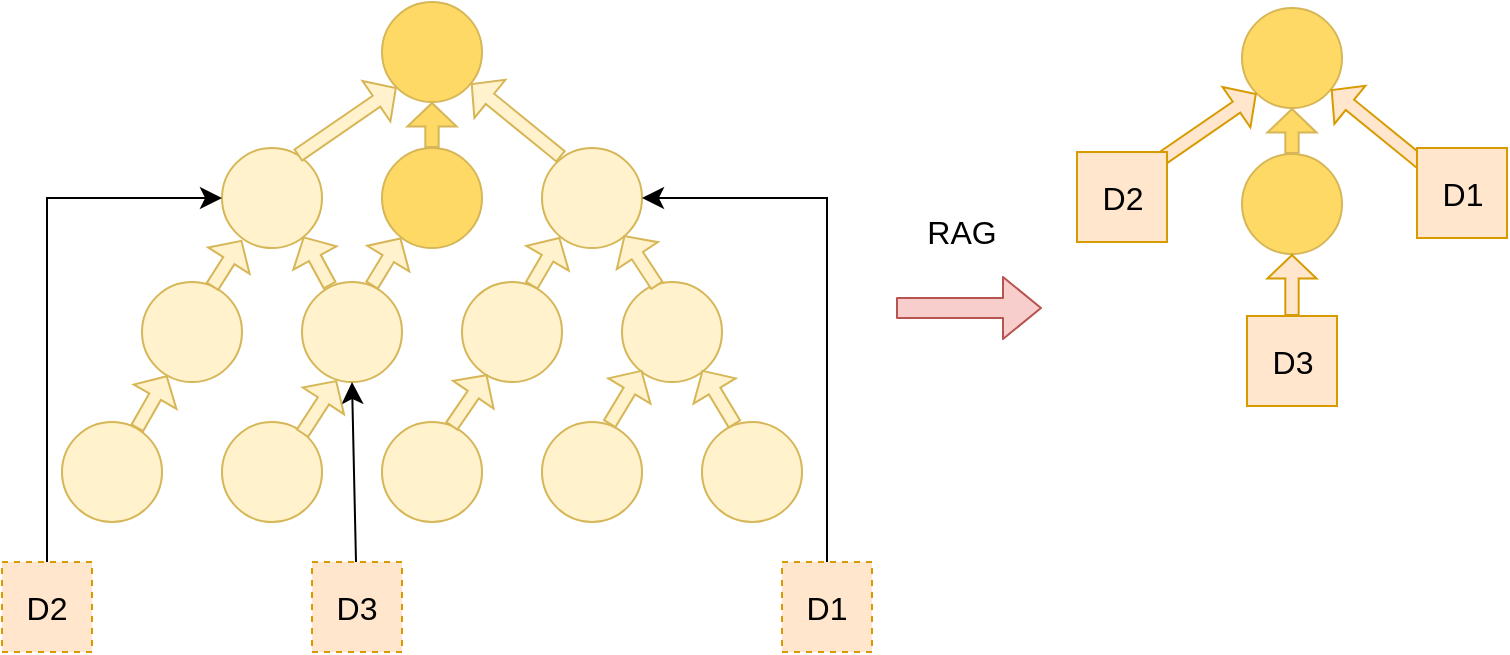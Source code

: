 <mxfile version="24.7.16">
  <diagram name="第 1 页" id="oYmZBDzLEDnLIbyE7Xty">
    <mxGraphModel dx="2128" dy="134" grid="1" gridSize="10" guides="1" tooltips="1" connect="1" arrows="1" fold="1" page="0" pageScale="1" pageWidth="1169" pageHeight="827" math="1" shadow="0">
      <root>
        <mxCell id="0" />
        <mxCell id="1" parent="0" />
        <UserObject label="" tags="Background" id="f0TI_fBVNnKS0ru_FoyS-49">
          <mxCell style="vsdxID=113;edgeStyle=none;startArrow=none;endArrow=classic;strokeWidth=1;strokeColor=#b85450;spacingTop=0;spacingBottom=0;spacingLeft=0;spacingRight=0;verticalAlign=middle;html=1;labelBackgroundColor=#ffffff;rounded=1;shape=flexArrow;fillColor=#f8cecc;fontSize=16;" edge="1" parent="1">
            <mxGeometry relative="1" as="geometry">
              <mxPoint x="-34" y="102" as="offset" />
              <Array as="points" />
              <mxPoint x="97" y="1213" as="sourcePoint" />
              <mxPoint x="170" y="1213" as="targetPoint" />
            </mxGeometry>
          </mxCell>
        </UserObject>
        <mxCell id="f0TI_fBVNnKS0ru_FoyS-50" value="" style="ellipse;whiteSpace=wrap;html=1;aspect=fixed;fillColor=#FFF2CC;strokeColor=#d6b656;fontSize=16;" vertex="1" parent="1">
          <mxGeometry x="-240" y="1133" width="50" height="50" as="geometry" />
        </mxCell>
        <mxCell id="f0TI_fBVNnKS0ru_FoyS-51" value="" style="ellipse;whiteSpace=wrap;html=1;aspect=fixed;fillColor=#FFF2CC;strokeColor=#d6b656;fontSize=16;" vertex="1" parent="1">
          <mxGeometry x="-280" y="1200" width="50" height="50" as="geometry" />
        </mxCell>
        <mxCell id="f0TI_fBVNnKS0ru_FoyS-52" style="edgeStyle=none;curved=1;rounded=0;orthogonalLoop=1;jettySize=auto;html=1;fontSize=16;shape=flexArrow;width=6.667;endSize=3.58;endWidth=16.889;fillColor=#fff2cc;strokeColor=#d6b656;gradientDirection=radial;" edge="1" parent="1" source="f0TI_fBVNnKS0ru_FoyS-53" target="f0TI_fBVNnKS0ru_FoyS-51">
          <mxGeometry relative="1" as="geometry" />
        </mxCell>
        <mxCell id="f0TI_fBVNnKS0ru_FoyS-53" value="" style="ellipse;whiteSpace=wrap;html=1;aspect=fixed;fillColor=#FFF2CC;strokeColor=#d6b656;fontSize=16;" vertex="1" parent="1">
          <mxGeometry x="-320" y="1270" width="50" height="50" as="geometry" />
        </mxCell>
        <mxCell id="f0TI_fBVNnKS0ru_FoyS-54" value="" style="ellipse;whiteSpace=wrap;html=1;aspect=fixed;fillColor=#FFF2CC;strokeColor=#d6b656;fontSize=16;" vertex="1" parent="1">
          <mxGeometry x="-240" y="1270" width="50" height="50" as="geometry" />
        </mxCell>
        <mxCell id="f0TI_fBVNnKS0ru_FoyS-55" value="" style="ellipse;whiteSpace=wrap;html=1;aspect=fixed;fillColor=#FFF2CC;strokeColor=#d6b656;fontSize=16;" vertex="1" parent="1">
          <mxGeometry x="-200" y="1200" width="50" height="50" as="geometry" />
        </mxCell>
        <mxCell id="f0TI_fBVNnKS0ru_FoyS-56" value="" style="ellipse;whiteSpace=wrap;html=1;aspect=fixed;fillColor=#FFF2CC;strokeColor=#d6b656;fontSize=16;" vertex="1" parent="1">
          <mxGeometry x="-160" y="1270" width="50" height="50" as="geometry" />
        </mxCell>
        <mxCell id="f0TI_fBVNnKS0ru_FoyS-57" value="" style="ellipse;whiteSpace=wrap;html=1;aspect=fixed;fillColor=#FFF2CC;strokeColor=#d6b656;align=center;verticalAlign=middle;fontFamily=Helvetica;fontSize=16;" vertex="1" parent="1">
          <mxGeometry x="-80" y="1270" width="50" height="50" as="geometry" />
        </mxCell>
        <mxCell id="f0TI_fBVNnKS0ru_FoyS-58" value="" style="ellipse;whiteSpace=wrap;html=1;aspect=fixed;fillColor=#FFF2CC;strokeColor=#d6b656;align=center;verticalAlign=middle;fontFamily=Helvetica;fontSize=16;" vertex="1" parent="1">
          <mxGeometry y="1270" width="50" height="50" as="geometry" />
        </mxCell>
        <mxCell id="f0TI_fBVNnKS0ru_FoyS-59" value="" style="ellipse;whiteSpace=wrap;html=1;aspect=fixed;fillColor=#FFF2CC;strokeColor=#d6b656;fontSize=16;" vertex="1" parent="1">
          <mxGeometry x="-120" y="1200" width="50" height="50" as="geometry" />
        </mxCell>
        <mxCell id="f0TI_fBVNnKS0ru_FoyS-60" value="" style="ellipse;whiteSpace=wrap;html=1;aspect=fixed;fillColor=#FFF2CC;strokeColor=#d6b656;fontSize=16;" vertex="1" parent="1">
          <mxGeometry x="-40" y="1200" width="50" height="50" as="geometry" />
        </mxCell>
        <mxCell id="f0TI_fBVNnKS0ru_FoyS-61" value="" style="ellipse;whiteSpace=wrap;html=1;aspect=fixed;fillColor=#FFF2CC;strokeColor=#d6b656;fontSize=16;" vertex="1" parent="1">
          <mxGeometry x="-80" y="1133" width="50" height="50" as="geometry" />
        </mxCell>
        <mxCell id="f0TI_fBVNnKS0ru_FoyS-62" value="" style="ellipse;whiteSpace=wrap;html=1;aspect=fixed;fillColor=#FFD966;strokeColor=#d6b656;fontSize=16;" vertex="1" parent="1">
          <mxGeometry x="-160" y="1133" width="50" height="50" as="geometry" />
        </mxCell>
        <mxCell id="f0TI_fBVNnKS0ru_FoyS-63" value="" style="ellipse;whiteSpace=wrap;html=1;aspect=fixed;fillColor=#FFD966;strokeColor=#d6b656;fontSize=16;" vertex="1" parent="1">
          <mxGeometry x="-160" y="1060" width="50" height="50" as="geometry" />
        </mxCell>
        <mxCell id="f0TI_fBVNnKS0ru_FoyS-64" style="edgeStyle=orthogonalEdgeStyle;rounded=0;orthogonalLoop=1;jettySize=auto;html=1;entryX=0;entryY=0.5;entryDx=0;entryDy=0;fontSize=16;startSize=8;endSize=8;elbow=vertical;exitX=0.5;exitY=0;exitDx=0;exitDy=0;" edge="1" parent="1" source="f0TI_fBVNnKS0ru_FoyS-65" target="f0TI_fBVNnKS0ru_FoyS-50">
          <mxGeometry relative="1" as="geometry" />
        </mxCell>
        <mxCell id="f0TI_fBVNnKS0ru_FoyS-65" value="D2" style="rounded=0;whiteSpace=wrap;html=1;fillColor=#ffe6cc;strokeColor=#d79b00;dashed=1;aspect=fixed;fontSize=16;" vertex="1" parent="1">
          <mxGeometry x="-350" y="1340" width="45" height="45" as="geometry" />
        </mxCell>
        <mxCell id="f0TI_fBVNnKS0ru_FoyS-66" style="edgeStyle=none;curved=1;rounded=0;orthogonalLoop=1;jettySize=auto;html=1;entryX=0.5;entryY=1;entryDx=0;entryDy=0;fontSize=16;startSize=8;endSize=8;" edge="1" parent="1" source="f0TI_fBVNnKS0ru_FoyS-67" target="f0TI_fBVNnKS0ru_FoyS-55">
          <mxGeometry relative="1" as="geometry" />
        </mxCell>
        <mxCell id="f0TI_fBVNnKS0ru_FoyS-67" value="D3" style="rounded=0;whiteSpace=wrap;html=1;fillColor=#ffe6cc;strokeColor=#d79b00;dashed=1;aspect=fixed;fontSize=16;" vertex="1" parent="1">
          <mxGeometry x="-195" y="1340" width="45" height="45" as="geometry" />
        </mxCell>
        <mxCell id="f0TI_fBVNnKS0ru_FoyS-68" style="edgeStyle=orthogonalEdgeStyle;rounded=0;orthogonalLoop=1;jettySize=auto;html=1;entryX=1;entryY=0.5;entryDx=0;entryDy=0;fontSize=16;startSize=8;endSize=8;" edge="1" parent="1" source="f0TI_fBVNnKS0ru_FoyS-69" target="f0TI_fBVNnKS0ru_FoyS-61">
          <mxGeometry relative="1" as="geometry">
            <Array as="points">
              <mxPoint x="63" y="1158" />
            </Array>
          </mxGeometry>
        </mxCell>
        <mxCell id="f0TI_fBVNnKS0ru_FoyS-69" value="D1" style="rounded=0;whiteSpace=wrap;html=1;fillColor=#ffe6cc;strokeColor=#d79b00;dashed=1;aspect=fixed;fontSize=16;" vertex="1" parent="1">
          <mxGeometry x="40" y="1340" width="45" height="45" as="geometry" />
        </mxCell>
        <mxCell id="f0TI_fBVNnKS0ru_FoyS-71" style="edgeStyle=none;curved=1;rounded=0;orthogonalLoop=1;jettySize=auto;html=1;fontSize=16;shape=flexArrow;width=6.667;endSize=3.58;endWidth=16.889;fillColor=#fff2cc;strokeColor=#d6b656;gradientDirection=radial;entryX=0.347;entryY=0.983;entryDx=0;entryDy=0;entryPerimeter=0;" edge="1" parent="1" target="f0TI_fBVNnKS0ru_FoyS-55">
          <mxGeometry relative="1" as="geometry">
            <mxPoint x="-200" y="1276" as="sourcePoint" />
            <mxPoint x="-184" y="1250" as="targetPoint" />
          </mxGeometry>
        </mxCell>
        <mxCell id="f0TI_fBVNnKS0ru_FoyS-72" style="edgeStyle=none;curved=1;rounded=0;orthogonalLoop=1;jettySize=auto;html=1;fontSize=16;shape=flexArrow;width=6.667;endSize=3.58;endWidth=16.889;fillColor=#fff2cc;strokeColor=#d6b656;gradientDirection=radial;exitX=0.693;exitY=0.047;exitDx=0;exitDy=0;exitPerimeter=0;entryX=0.251;entryY=0.924;entryDx=0;entryDy=0;entryPerimeter=0;" edge="1" parent="1" source="f0TI_fBVNnKS0ru_FoyS-56" target="f0TI_fBVNnKS0ru_FoyS-59">
          <mxGeometry relative="1" as="geometry">
            <mxPoint x="-126" y="1270" as="sourcePoint" />
            <mxPoint x="-110" y="1244" as="targetPoint" />
          </mxGeometry>
        </mxCell>
        <mxCell id="f0TI_fBVNnKS0ru_FoyS-73" style="edgeStyle=none;curved=1;rounded=0;orthogonalLoop=1;jettySize=auto;html=1;fontSize=16;shape=flexArrow;width=6.667;endSize=3.58;endWidth=16.889;fillColor=#fff2cc;strokeColor=#d6b656;gradientDirection=radial;exitX=0.672;exitY=0.025;exitDx=0;exitDy=0;exitPerimeter=0;" edge="1" parent="1" source="f0TI_fBVNnKS0ru_FoyS-57">
          <mxGeometry relative="1" as="geometry">
            <mxPoint x="-46" y="1270" as="sourcePoint" />
            <mxPoint x="-30" y="1244" as="targetPoint" />
          </mxGeometry>
        </mxCell>
        <mxCell id="f0TI_fBVNnKS0ru_FoyS-74" style="edgeStyle=none;curved=1;rounded=0;orthogonalLoop=1;jettySize=auto;html=1;fontSize=16;shape=flexArrow;width=6.667;endSize=3.58;endWidth=16.889;fillColor=#fff2cc;strokeColor=#d6b656;gradientDirection=radial;exitX=0.329;exitY=0.028;exitDx=0;exitDy=0;exitPerimeter=0;entryX=0.748;entryY=0.93;entryDx=0;entryDy=0;entryPerimeter=0;" edge="1" parent="1" source="f0TI_fBVNnKS0ru_FoyS-58">
          <mxGeometry relative="1" as="geometry">
            <mxPoint x="16" y="1270" as="sourcePoint" />
            <mxPoint y="1244" as="targetPoint" />
          </mxGeometry>
        </mxCell>
        <mxCell id="f0TI_fBVNnKS0ru_FoyS-75" style="edgeStyle=none;curved=1;rounded=0;orthogonalLoop=1;jettySize=auto;html=1;fontSize=16;shape=flexArrow;width=6.667;endSize=3.58;endWidth=16.889;fillColor=#fff2cc;strokeColor=#d6b656;gradientDirection=radial;exitX=0.7;exitY=0.051;exitDx=0;exitDy=0;exitPerimeter=0;" edge="1" parent="1" source="f0TI_fBVNnKS0ru_FoyS-51">
          <mxGeometry relative="1" as="geometry">
            <mxPoint x="-246" y="1200" as="sourcePoint" />
            <mxPoint x="-230" y="1179" as="targetPoint" />
          </mxGeometry>
        </mxCell>
        <mxCell id="f0TI_fBVNnKS0ru_FoyS-76" style="edgeStyle=none;curved=1;rounded=0;orthogonalLoop=1;jettySize=auto;html=1;fontSize=16;shape=flexArrow;width=6.667;endSize=3.58;endWidth=16.889;fillColor=#fff2cc;strokeColor=#d6b656;gradientDirection=radial;exitX=0.281;exitY=0.04;exitDx=0;exitDy=0;exitPerimeter=0;entryX=0.812;entryY=0.885;entryDx=0;entryDy=0;entryPerimeter=0;" edge="1" parent="1" source="f0TI_fBVNnKS0ru_FoyS-55" target="f0TI_fBVNnKS0ru_FoyS-50">
          <mxGeometry relative="1" as="geometry">
            <mxPoint x="-183" y="1200" as="sourcePoint" />
            <mxPoint x="-200" y="1180" as="targetPoint" />
          </mxGeometry>
        </mxCell>
        <mxCell id="f0TI_fBVNnKS0ru_FoyS-77" style="edgeStyle=none;curved=1;rounded=0;orthogonalLoop=1;jettySize=auto;html=1;fontSize=16;shape=flexArrow;width=6.667;endSize=3.58;endWidth=16.889;fillColor=#fff2cc;strokeColor=#d6b656;gradientDirection=radial;entryX=0.19;entryY=0.897;entryDx=0;entryDy=0;entryPerimeter=0;exitX=0.696;exitY=0.039;exitDx=0;exitDy=0;exitPerimeter=0;" edge="1" parent="1" source="f0TI_fBVNnKS0ru_FoyS-55" target="f0TI_fBVNnKS0ru_FoyS-62">
          <mxGeometry relative="1" as="geometry">
            <mxPoint x="-167" y="1200" as="sourcePoint" />
            <mxPoint x="-150" y="1173" as="targetPoint" />
          </mxGeometry>
        </mxCell>
        <mxCell id="f0TI_fBVNnKS0ru_FoyS-78" style="edgeStyle=none;curved=1;rounded=0;orthogonalLoop=1;jettySize=auto;html=1;fontSize=16;shape=flexArrow;width=6.667;endSize=3.58;endWidth=16.889;fillColor=#fff2cc;strokeColor=#d6b656;gradientDirection=radial;exitX=0.693;exitY=0.04;exitDx=0;exitDy=0;exitPerimeter=0;entryX=0.179;entryY=0.891;entryDx=0;entryDy=0;entryPerimeter=0;" edge="1" parent="1" source="f0TI_fBVNnKS0ru_FoyS-59" target="f0TI_fBVNnKS0ru_FoyS-61">
          <mxGeometry relative="1" as="geometry">
            <mxPoint x="-88" y="1200" as="sourcePoint" />
            <mxPoint x="-70" y="1174" as="targetPoint" />
          </mxGeometry>
        </mxCell>
        <mxCell id="f0TI_fBVNnKS0ru_FoyS-79" style="edgeStyle=none;curved=1;rounded=0;orthogonalLoop=1;jettySize=auto;html=1;fontSize=16;shape=flexArrow;width=6.667;endSize=3.58;endWidth=16.889;fillColor=#fff2cc;strokeColor=#d6b656;gradientDirection=radial;exitX=0.354;exitY=0.041;exitDx=0;exitDy=0;exitPerimeter=0;entryX=0.819;entryY=0.872;entryDx=0;entryDy=0;entryPerimeter=0;" edge="1" parent="1" source="f0TI_fBVNnKS0ru_FoyS-60" target="f0TI_fBVNnKS0ru_FoyS-61">
          <mxGeometry relative="1" as="geometry">
            <mxPoint x="-24" y="1200" as="sourcePoint" />
            <mxPoint x="-40" y="1173" as="targetPoint" />
          </mxGeometry>
        </mxCell>
        <mxCell id="f0TI_fBVNnKS0ru_FoyS-80" style="edgeStyle=none;curved=1;rounded=0;orthogonalLoop=1;jettySize=auto;html=1;fontSize=16;shape=flexArrow;width=6.667;endSize=3.58;endWidth=16.889;fillColor=#FFD966;strokeColor=#d6b656;gradientDirection=radial;entryX=0.5;entryY=1;entryDx=0;entryDy=0;exitX=0.5;exitY=0;exitDx=0;exitDy=0;" edge="1" parent="1" source="f0TI_fBVNnKS0ru_FoyS-62" target="f0TI_fBVNnKS0ru_FoyS-63">
          <mxGeometry relative="1" as="geometry">
            <mxPoint x="-143.5" y="1154" as="sourcePoint" />
            <mxPoint x="-126.5" y="1130" as="targetPoint" />
          </mxGeometry>
        </mxCell>
        <mxCell id="f0TI_fBVNnKS0ru_FoyS-81" style="edgeStyle=none;curved=1;rounded=0;orthogonalLoop=1;jettySize=auto;html=1;fontSize=16;shape=flexArrow;width=6.667;endSize=3.58;endWidth=16.889;fillColor=#fff2cc;strokeColor=#d6b656;gradientDirection=radial;exitX=0.755;exitY=0.076;exitDx=0;exitDy=0;exitPerimeter=0;entryX=0;entryY=1;entryDx=0;entryDy=0;" edge="1" parent="1" source="f0TI_fBVNnKS0ru_FoyS-50" target="f0TI_fBVNnKS0ru_FoyS-63">
          <mxGeometry relative="1" as="geometry">
            <mxPoint x="-190" y="1124" as="sourcePoint" />
            <mxPoint x="-175" y="1100" as="targetPoint" />
          </mxGeometry>
        </mxCell>
        <mxCell id="f0TI_fBVNnKS0ru_FoyS-82" style="edgeStyle=none;curved=1;rounded=0;orthogonalLoop=1;jettySize=auto;html=1;fontSize=16;shape=flexArrow;width=6.667;endSize=3.58;endWidth=16.889;fillColor=#fff2cc;strokeColor=#d6b656;gradientDirection=radial;exitX=0.193;exitY=0.089;exitDx=0;exitDy=0;exitPerimeter=0;" edge="1" parent="1" source="f0TI_fBVNnKS0ru_FoyS-61" target="f0TI_fBVNnKS0ru_FoyS-63">
          <mxGeometry relative="1" as="geometry">
            <mxPoint x="-80" y="1144" as="sourcePoint" />
            <mxPoint x="-31" y="1110" as="targetPoint" />
          </mxGeometry>
        </mxCell>
        <mxCell id="f0TI_fBVNnKS0ru_FoyS-83" value="" style="ellipse;whiteSpace=wrap;html=1;aspect=fixed;fillColor=#FFD966;strokeColor=#d6b656;fontSize=16;" vertex="1" parent="1">
          <mxGeometry x="270" y="1136" width="50" height="50" as="geometry" />
        </mxCell>
        <mxCell id="f0TI_fBVNnKS0ru_FoyS-84" value="" style="ellipse;whiteSpace=wrap;html=1;aspect=fixed;fillColor=#FFD966;strokeColor=#d6b656;fontSize=16;" vertex="1" parent="1">
          <mxGeometry x="270" y="1063" width="50" height="50" as="geometry" />
        </mxCell>
        <mxCell id="f0TI_fBVNnKS0ru_FoyS-85" style="edgeStyle=none;curved=1;rounded=0;orthogonalLoop=1;jettySize=auto;html=1;fontSize=16;shape=flexArrow;width=6.667;endSize=3.58;endWidth=16.889;fillColor=#ffe6cc;strokeColor=#d79b00;gradientDirection=radial;entryX=0.5;entryY=1;entryDx=0;entryDy=0;exitX=0.5;exitY=0;exitDx=0;exitDy=0;" edge="1" parent="1" source="f0TI_fBVNnKS0ru_FoyS-90" target="f0TI_fBVNnKS0ru_FoyS-83">
          <mxGeometry relative="1" as="geometry">
            <mxPoint x="263.2" y="1204.65" as="sourcePoint" />
            <mxPoint x="280" y="1176" as="targetPoint" />
          </mxGeometry>
        </mxCell>
        <mxCell id="f0TI_fBVNnKS0ru_FoyS-86" style="edgeStyle=none;curved=1;rounded=0;orthogonalLoop=1;jettySize=auto;html=1;fontSize=16;shape=flexArrow;width=6.667;endSize=3.58;endWidth=16.889;fillColor=#FFD966;strokeColor=#d6b656;gradientDirection=radial;entryX=0.5;entryY=1;entryDx=0;entryDy=0;exitX=0.5;exitY=0;exitDx=0;exitDy=0;" edge="1" parent="1" source="f0TI_fBVNnKS0ru_FoyS-83" target="f0TI_fBVNnKS0ru_FoyS-84">
          <mxGeometry relative="1" as="geometry">
            <mxPoint x="286.5" y="1157" as="sourcePoint" />
            <mxPoint x="303.5" y="1133" as="targetPoint" />
          </mxGeometry>
        </mxCell>
        <mxCell id="f0TI_fBVNnKS0ru_FoyS-87" style="edgeStyle=none;curved=1;rounded=0;orthogonalLoop=1;jettySize=auto;html=1;fontSize=16;shape=flexArrow;width=6.667;endSize=3.58;endWidth=16.889;fillColor=#ffe6cc;strokeColor=#d79b00;gradientDirection=radial;exitX=0.755;exitY=0.076;exitDx=0;exitDy=0;exitPerimeter=0;entryX=0;entryY=1;entryDx=0;entryDy=0;" edge="1" parent="1" target="f0TI_fBVNnKS0ru_FoyS-84">
          <mxGeometry relative="1" as="geometry">
            <mxPoint x="227.75" y="1139.8" as="sourcePoint" />
            <mxPoint x="255" y="1103" as="targetPoint" />
          </mxGeometry>
        </mxCell>
        <mxCell id="f0TI_fBVNnKS0ru_FoyS-88" style="edgeStyle=none;curved=1;rounded=0;orthogonalLoop=1;jettySize=auto;html=1;fontSize=16;shape=flexArrow;width=6.667;endSize=3.58;endWidth=16.889;fillColor=#ffe6cc;strokeColor=#d79b00;gradientDirection=radial;exitX=0.193;exitY=0.089;exitDx=0;exitDy=0;exitPerimeter=0;" edge="1" parent="1" target="f0TI_fBVNnKS0ru_FoyS-84">
          <mxGeometry relative="1" as="geometry">
            <mxPoint x="359.65" y="1140.45" as="sourcePoint" />
            <mxPoint x="399" y="1113" as="targetPoint" />
          </mxGeometry>
        </mxCell>
        <mxCell id="f0TI_fBVNnKS0ru_FoyS-89" value="D2" style="rounded=0;whiteSpace=wrap;html=1;fillColor=#ffe6cc;strokeColor=#d79b00;aspect=fixed;fontSize=16;" vertex="1" parent="1">
          <mxGeometry x="187.5" y="1135" width="45" height="45" as="geometry" />
        </mxCell>
        <mxCell id="f0TI_fBVNnKS0ru_FoyS-90" value="D3" style="rounded=0;whiteSpace=wrap;html=1;fillColor=#ffe6cc;strokeColor=#d79b00;aspect=fixed;fontSize=16;" vertex="1" parent="1">
          <mxGeometry x="272.5" y="1217" width="45" height="45" as="geometry" />
        </mxCell>
        <mxCell id="f0TI_fBVNnKS0ru_FoyS-91" value="D1" style="rounded=0;whiteSpace=wrap;html=1;fillColor=#ffe6cc;strokeColor=#d79b00;aspect=fixed;fontSize=16;" vertex="1" parent="1">
          <mxGeometry x="357.5" y="1133" width="45" height="45" as="geometry" />
        </mxCell>
        <mxCell id="f0TI_fBVNnKS0ru_FoyS-92" value="RAG" style="text;html=1;align=center;verticalAlign=middle;whiteSpace=wrap;rounded=0;fontSize=16;" vertex="1" parent="1">
          <mxGeometry x="100" y="1160" width="60" height="30" as="geometry" />
        </mxCell>
      </root>
    </mxGraphModel>
  </diagram>
</mxfile>
